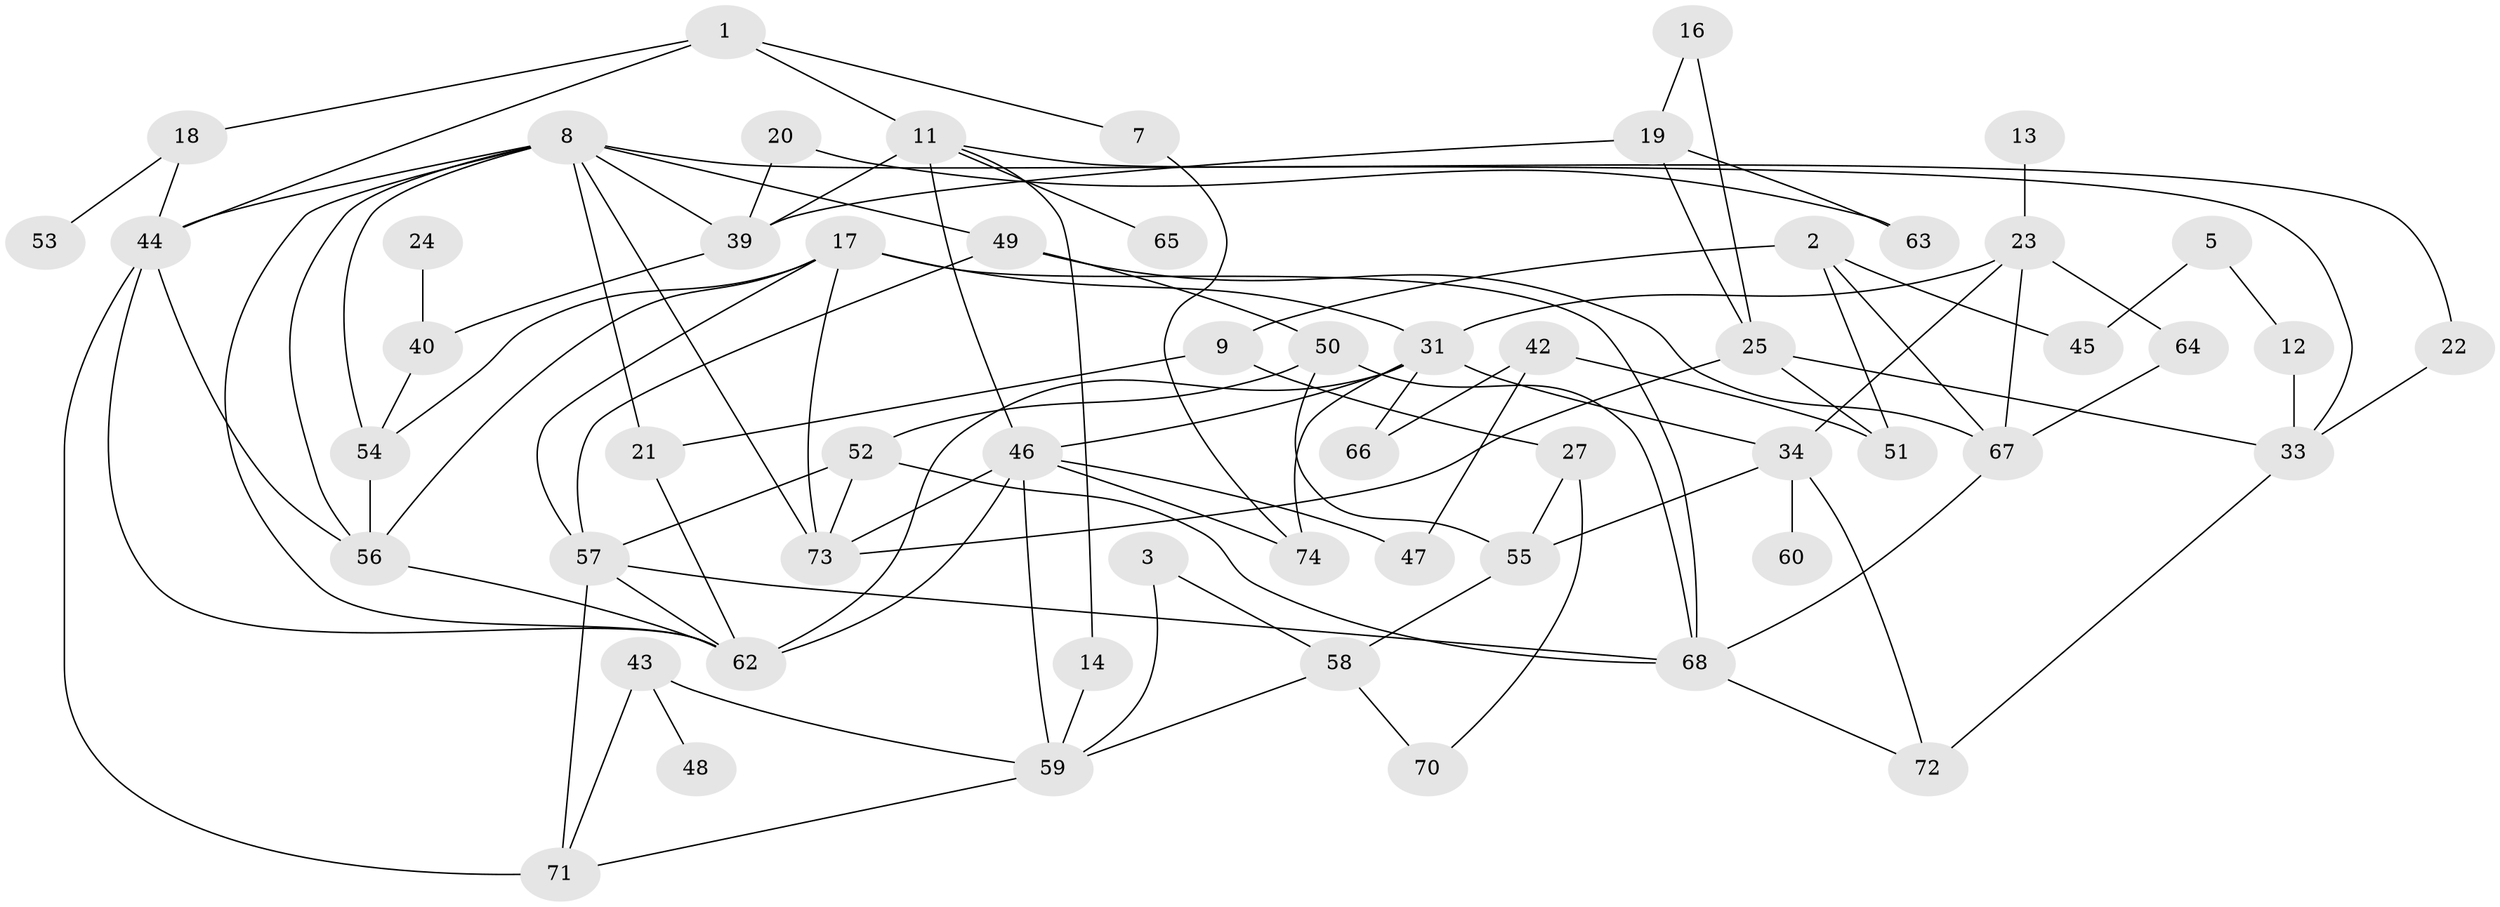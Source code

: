 // original degree distribution, {1: 0.19594594594594594, 4: 0.14864864864864866, 3: 0.20945945945945946, 2: 0.22972972972972974, 0: 0.0945945945945946, 7: 0.013513513513513514, 5: 0.08108108108108109, 6: 0.02027027027027027, 8: 0.006756756756756757}
// Generated by graph-tools (version 1.1) at 2025/35/03/04/25 23:35:50]
// undirected, 58 vertices, 105 edges
graph export_dot {
  node [color=gray90,style=filled];
  1;
  2;
  3;
  5;
  7;
  8;
  9;
  11;
  12;
  13;
  14;
  16;
  17;
  18;
  19;
  20;
  21;
  22;
  23;
  24;
  25;
  27;
  31;
  33;
  34;
  39;
  40;
  42;
  43;
  44;
  45;
  46;
  47;
  48;
  49;
  50;
  51;
  52;
  53;
  54;
  55;
  56;
  57;
  58;
  59;
  60;
  62;
  63;
  64;
  65;
  66;
  67;
  68;
  70;
  71;
  72;
  73;
  74;
  1 -- 7 [weight=1.0];
  1 -- 11 [weight=2.0];
  1 -- 18 [weight=2.0];
  1 -- 44 [weight=1.0];
  2 -- 9 [weight=1.0];
  2 -- 45 [weight=1.0];
  2 -- 51 [weight=1.0];
  2 -- 67 [weight=1.0];
  3 -- 58 [weight=1.0];
  3 -- 59 [weight=1.0];
  5 -- 12 [weight=1.0];
  5 -- 45 [weight=1.0];
  7 -- 74 [weight=1.0];
  8 -- 21 [weight=1.0];
  8 -- 33 [weight=1.0];
  8 -- 39 [weight=1.0];
  8 -- 44 [weight=2.0];
  8 -- 49 [weight=2.0];
  8 -- 54 [weight=2.0];
  8 -- 56 [weight=1.0];
  8 -- 62 [weight=1.0];
  8 -- 73 [weight=1.0];
  9 -- 21 [weight=1.0];
  9 -- 27 [weight=1.0];
  11 -- 14 [weight=1.0];
  11 -- 22 [weight=1.0];
  11 -- 39 [weight=1.0];
  11 -- 46 [weight=1.0];
  11 -- 65 [weight=1.0];
  12 -- 33 [weight=1.0];
  13 -- 23 [weight=1.0];
  14 -- 59 [weight=1.0];
  16 -- 19 [weight=1.0];
  16 -- 25 [weight=1.0];
  17 -- 31 [weight=1.0];
  17 -- 54 [weight=1.0];
  17 -- 56 [weight=1.0];
  17 -- 57 [weight=1.0];
  17 -- 68 [weight=1.0];
  17 -- 73 [weight=1.0];
  18 -- 44 [weight=1.0];
  18 -- 53 [weight=1.0];
  19 -- 25 [weight=1.0];
  19 -- 39 [weight=1.0];
  19 -- 63 [weight=1.0];
  20 -- 39 [weight=1.0];
  20 -- 63 [weight=1.0];
  21 -- 62 [weight=1.0];
  22 -- 33 [weight=1.0];
  23 -- 31 [weight=1.0];
  23 -- 34 [weight=1.0];
  23 -- 64 [weight=1.0];
  23 -- 67 [weight=1.0];
  24 -- 40 [weight=1.0];
  25 -- 33 [weight=1.0];
  25 -- 51 [weight=1.0];
  25 -- 73 [weight=2.0];
  27 -- 55 [weight=1.0];
  27 -- 70 [weight=1.0];
  31 -- 34 [weight=1.0];
  31 -- 46 [weight=1.0];
  31 -- 62 [weight=1.0];
  31 -- 66 [weight=1.0];
  31 -- 74 [weight=1.0];
  33 -- 72 [weight=1.0];
  34 -- 55 [weight=1.0];
  34 -- 60 [weight=1.0];
  34 -- 72 [weight=1.0];
  39 -- 40 [weight=1.0];
  40 -- 54 [weight=1.0];
  42 -- 47 [weight=1.0];
  42 -- 51 [weight=1.0];
  42 -- 66 [weight=1.0];
  43 -- 48 [weight=1.0];
  43 -- 59 [weight=1.0];
  43 -- 71 [weight=1.0];
  44 -- 56 [weight=1.0];
  44 -- 62 [weight=1.0];
  44 -- 71 [weight=1.0];
  46 -- 47 [weight=1.0];
  46 -- 59 [weight=1.0];
  46 -- 62 [weight=1.0];
  46 -- 73 [weight=2.0];
  46 -- 74 [weight=1.0];
  49 -- 50 [weight=1.0];
  49 -- 57 [weight=1.0];
  49 -- 67 [weight=1.0];
  50 -- 52 [weight=1.0];
  50 -- 55 [weight=1.0];
  50 -- 68 [weight=1.0];
  52 -- 57 [weight=2.0];
  52 -- 68 [weight=1.0];
  52 -- 73 [weight=1.0];
  54 -- 56 [weight=1.0];
  55 -- 58 [weight=1.0];
  56 -- 62 [weight=1.0];
  57 -- 62 [weight=1.0];
  57 -- 68 [weight=1.0];
  57 -- 71 [weight=2.0];
  58 -- 59 [weight=1.0];
  58 -- 70 [weight=1.0];
  59 -- 71 [weight=1.0];
  64 -- 67 [weight=1.0];
  67 -- 68 [weight=1.0];
  68 -- 72 [weight=1.0];
}
